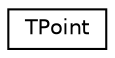 digraph "Graphical Class Hierarchy"
{
 // LATEX_PDF_SIZE
  edge [fontname="Helvetica",fontsize="10",labelfontname="Helvetica",labelfontsize="10"];
  node [fontname="Helvetica",fontsize="10",shape=record];
  rankdir="LR";
  Node0 [label="TPoint",height=0.2,width=0.4,color="black", fillcolor="white", style="filled",URL="$structTPoint.html",tooltip=" "];
}
